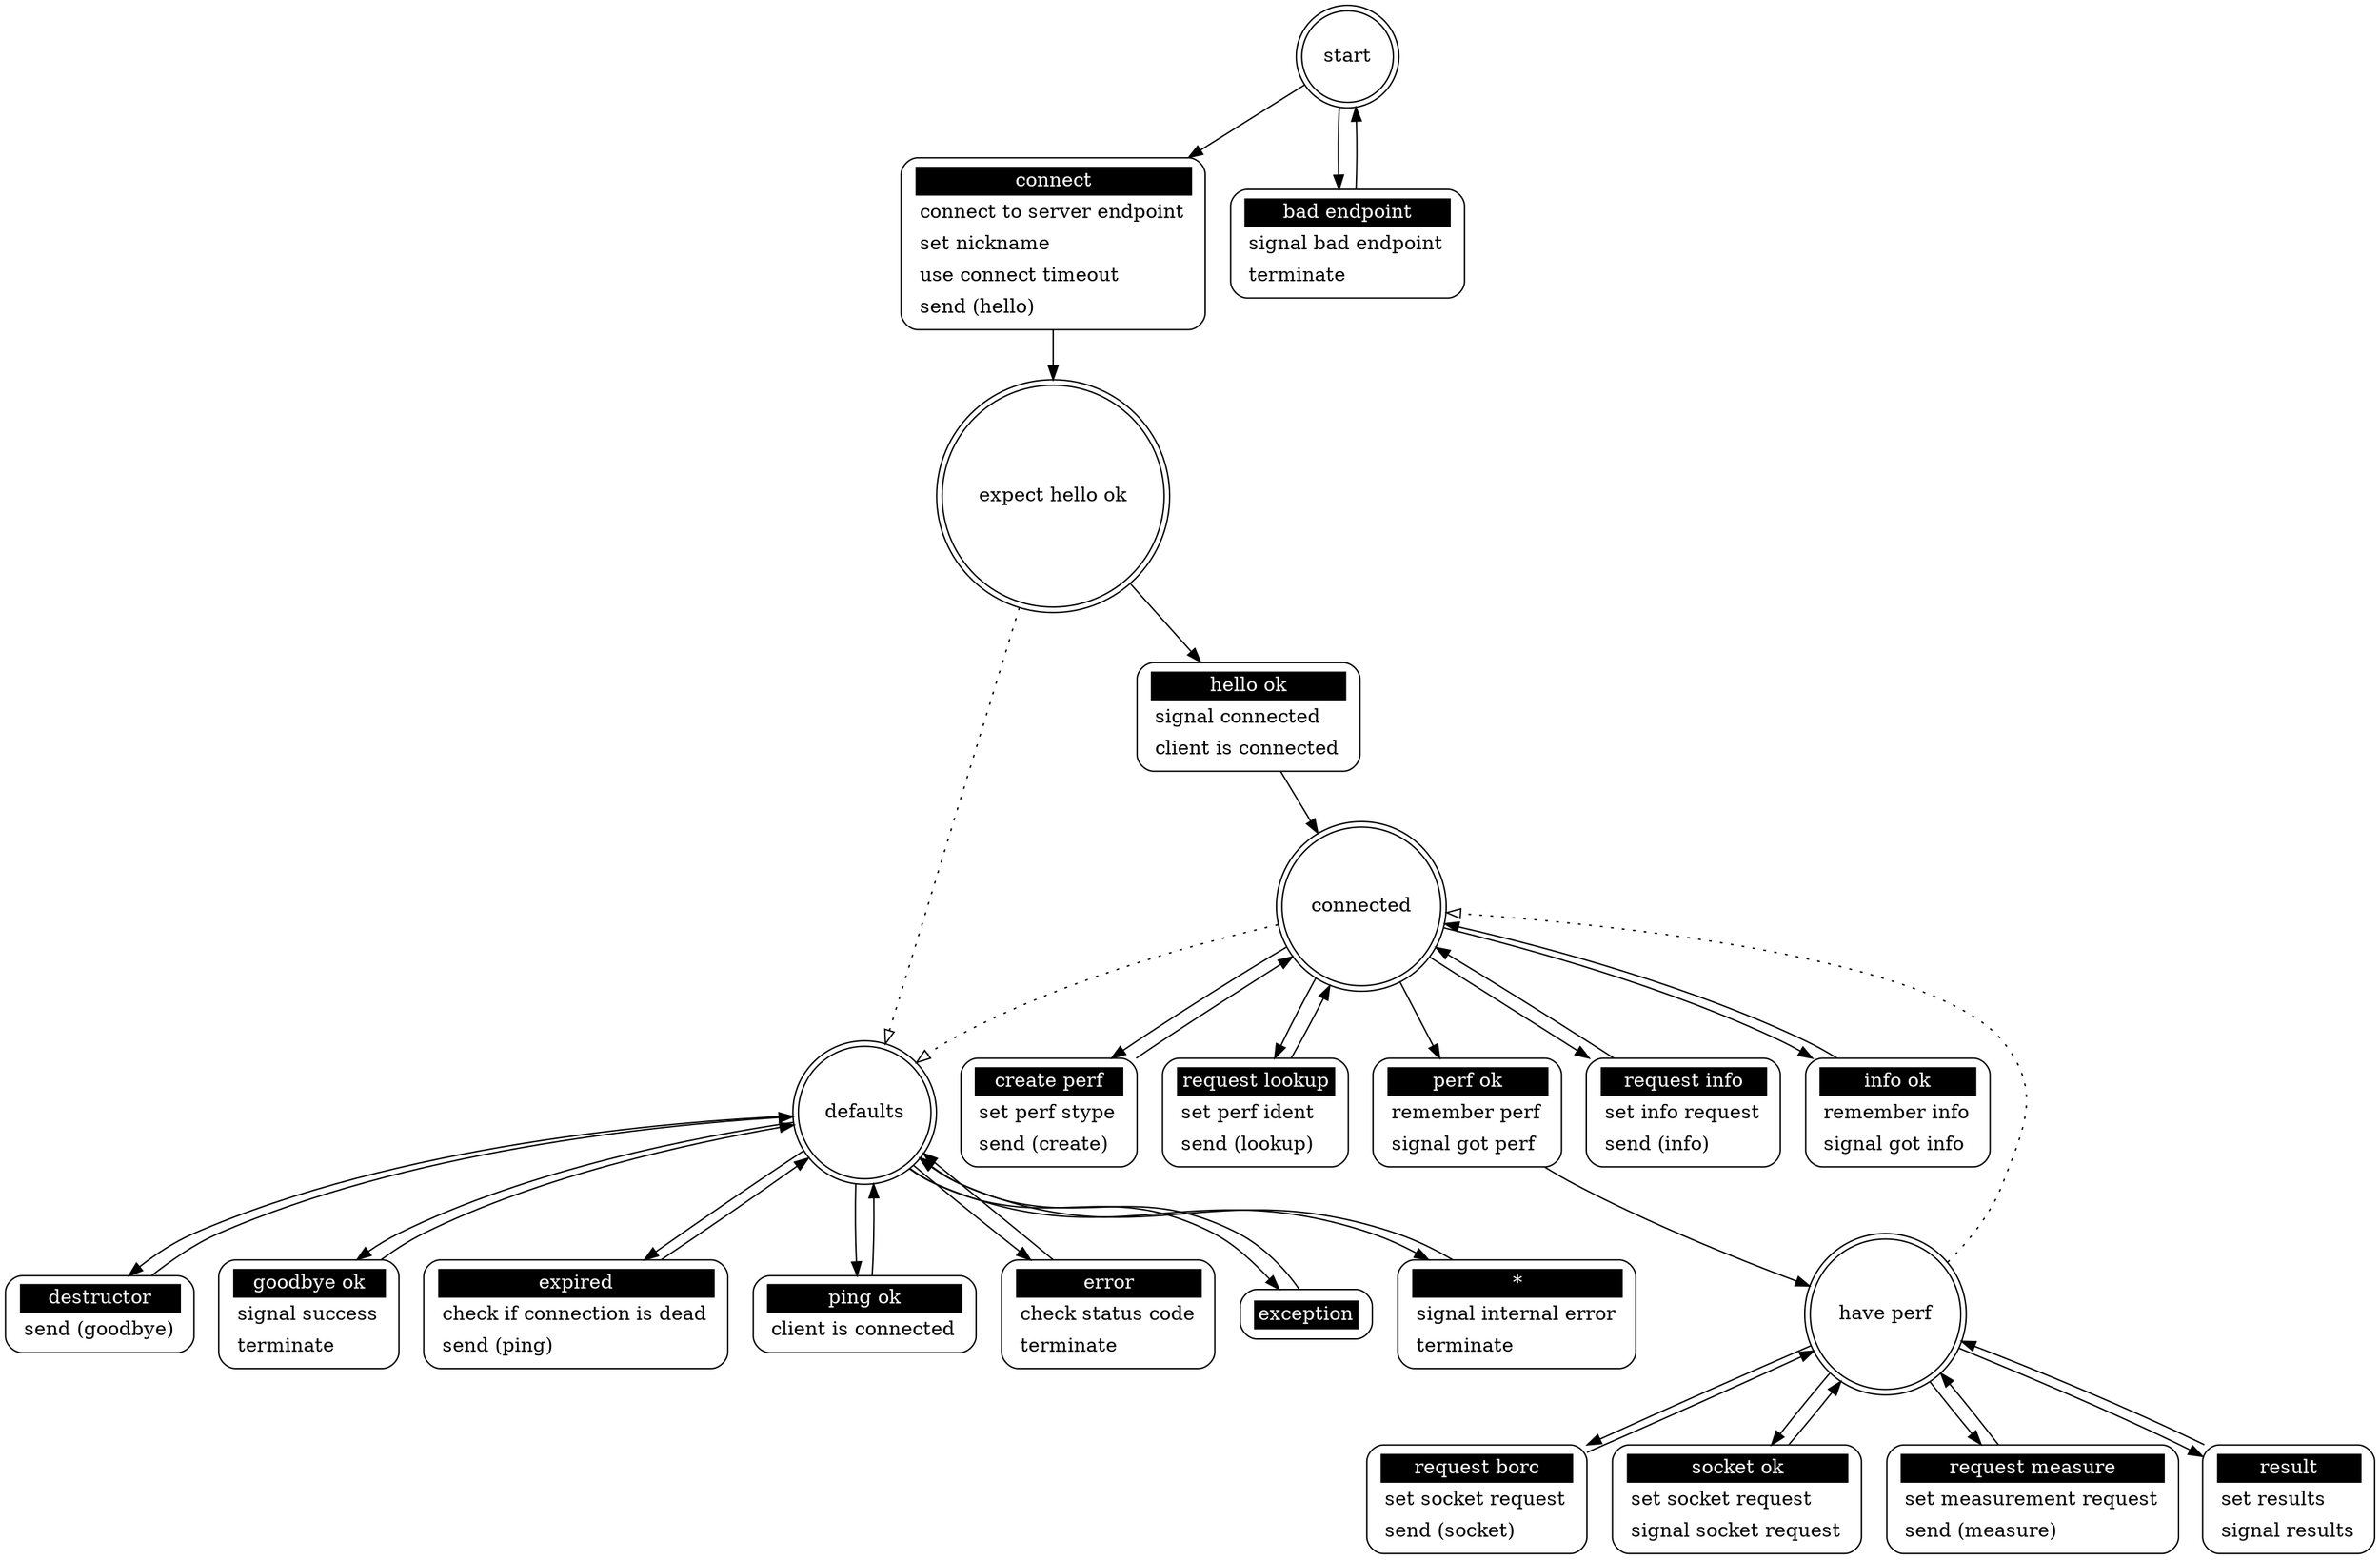 ## Automatically generated from zperf_client.xml by gsl
digraph "zperf_client" {
 "expect hello ok" -> "defaults" [style=dotted,arrowhead=empty]
 "connected" -> "defaults" [style=dotted,arrowhead=empty]
 "have perf" -> "connected" [style=dotted,arrowhead=empty]

 "start" [shape = "doublecircle"];
 "start connect" [shape = "Mrecord" style = solid label = <<table border="0" cellborder="0" cellpadding="3" bgcolor="white"><tr><td bgcolor="black" align="center" colspan="2"><font color="white">connect</font></td></tr><tr><td align="left" port="r3">connect to server endpoint</td></tr><tr><td align="left" port="r3">set nickname</td></tr><tr><td align="left" port="r3">use connect timeout</td></tr><tr><td align="left" port="r3">send (hello)</td></tr></table>>];
 "start" -> "start connect";
 "start connect" -> "expect hello ok";
 "start bad endpoint" [shape = "Mrecord" style = solid label = <<table border="0" cellborder="0" cellpadding="3" bgcolor="white"><tr><td bgcolor="black" align="center" colspan="2"><font color="white">bad endpoint</font></td></tr><tr><td align="left" port="r3">signal bad endpoint</td></tr><tr><td align="left" port="r3">terminate</td></tr></table>>];
 "start" -> "start bad endpoint";
 "start bad endpoint" -> "start";

 "expect hello ok" [shape = "doublecircle"];
 "expect hello ok hello ok" [shape = "Mrecord" style = solid label = <<table border="0" cellborder="0" cellpadding="3" bgcolor="white"><tr><td bgcolor="black" align="center" colspan="2"><font color="white">hello ok</font></td></tr><tr><td align="left" port="r3">signal connected</td></tr><tr><td align="left" port="r3">client is connected</td></tr></table>>];
 "expect hello ok" -> "expect hello ok hello ok";
 "expect hello ok hello ok" -> "connected";

 "connected" [shape = "doublecircle"];
 "connected create perf" [shape = "Mrecord" style = solid label = <<table border="0" cellborder="0" cellpadding="3" bgcolor="white"><tr><td bgcolor="black" align="center" colspan="2"><font color="white">create perf</font></td></tr><tr><td align="left" port="r3">set perf stype</td></tr><tr><td align="left" port="r3">send (create)</td></tr></table>>];
 "connected" -> "connected create perf";
 "connected create perf" -> "connected";
 "connected request lookup" [shape = "Mrecord" style = solid label = <<table border="0" cellborder="0" cellpadding="3" bgcolor="white"><tr><td bgcolor="black" align="center" colspan="2"><font color="white">request lookup</font></td></tr><tr><td align="left" port="r3">set perf ident</td></tr><tr><td align="left" port="r3">send (lookup)</td></tr></table>>];
 "connected" -> "connected request lookup";
 "connected request lookup" -> "connected";
 "connected perf ok" [shape = "Mrecord" style = solid label = <<table border="0" cellborder="0" cellpadding="3" bgcolor="white"><tr><td bgcolor="black" align="center" colspan="2"><font color="white">perf ok</font></td></tr><tr><td align="left" port="r3">remember perf</td></tr><tr><td align="left" port="r3">signal got perf</td></tr></table>>];
 "connected" -> "connected perf ok";
 "connected perf ok" -> "have perf";
 "connected request info" [shape = "Mrecord" style = solid label = <<table border="0" cellborder="0" cellpadding="3" bgcolor="white"><tr><td bgcolor="black" align="center" colspan="2"><font color="white">request info</font></td></tr><tr><td align="left" port="r3">set info request</td></tr><tr><td align="left" port="r3">send (info)</td></tr></table>>];
 "connected" -> "connected request info";
 "connected request info" -> "connected";
 "connected info ok" [shape = "Mrecord" style = solid label = <<table border="0" cellborder="0" cellpadding="3" bgcolor="white"><tr><td bgcolor="black" align="center" colspan="2"><font color="white">info ok</font></td></tr><tr><td align="left" port="r3">remember info</td></tr><tr><td align="left" port="r3">signal got info</td></tr></table>>];
 "connected" -> "connected info ok";
 "connected info ok" -> "connected";

 "have perf" [shape = "doublecircle"];
 "have perf request borc" [shape = "Mrecord" style = solid label = <<table border="0" cellborder="0" cellpadding="3" bgcolor="white"><tr><td bgcolor="black" align="center" colspan="2"><font color="white">request borc</font></td></tr><tr><td align="left" port="r3">set socket request</td></tr><tr><td align="left" port="r3">send (socket)</td></tr></table>>];
 "have perf" -> "have perf request borc";
 "have perf request borc" -> "have perf";
 "have perf socket ok" [shape = "Mrecord" style = solid label = <<table border="0" cellborder="0" cellpadding="3" bgcolor="white"><tr><td bgcolor="black" align="center" colspan="2"><font color="white">socket ok</font></td></tr><tr><td align="left" port="r3">set socket request</td></tr><tr><td align="left" port="r3">signal socket request</td></tr></table>>];
 "have perf" -> "have perf socket ok";
 "have perf socket ok" -> "have perf";
 "have perf request measure" [shape = "Mrecord" style = solid label = <<table border="0" cellborder="0" cellpadding="3" bgcolor="white"><tr><td bgcolor="black" align="center" colspan="2"><font color="white">request measure</font></td></tr><tr><td align="left" port="r3">set measurement request</td></tr><tr><td align="left" port="r3">send (measure)</td></tr></table>>];
 "have perf" -> "have perf request measure";
 "have perf request measure" -> "have perf";
 "have perf result" [shape = "Mrecord" style = solid label = <<table border="0" cellborder="0" cellpadding="3" bgcolor="white"><tr><td bgcolor="black" align="center" colspan="2"><font color="white">result</font></td></tr><tr><td align="left" port="r3">set results</td></tr><tr><td align="left" port="r3">signal results</td></tr></table>>];
 "have perf" -> "have perf result";
 "have perf result" -> "have perf";

 "defaults" [shape = "doublecircle"];
 "defaults destructor" [shape = "Mrecord" style = solid label = <<table border="0" cellborder="0" cellpadding="3" bgcolor="white"><tr><td bgcolor="black" align="center" colspan="2"><font color="white">destructor</font></td></tr><tr><td align="left" port="r3">send (goodbye)</td></tr></table>>];
 "defaults" -> "defaults destructor";
 "defaults destructor" -> "defaults";
 "defaults goodbye ok" [shape = "Mrecord" style = solid label = <<table border="0" cellborder="0" cellpadding="3" bgcolor="white"><tr><td bgcolor="black" align="center" colspan="2"><font color="white">goodbye ok</font></td></tr><tr><td align="left" port="r3">signal success</td></tr><tr><td align="left" port="r3">terminate</td></tr></table>>];
 "defaults" -> "defaults goodbye ok";
 "defaults goodbye ok" -> "defaults";
 "defaults expired" [shape = "Mrecord" style = solid label = <<table border="0" cellborder="0" cellpadding="3" bgcolor="white"><tr><td bgcolor="black" align="center" colspan="2"><font color="white">expired</font></td></tr><tr><td align="left" port="r3">check if connection is dead</td></tr><tr><td align="left" port="r3">send (ping)</td></tr></table>>];
 "defaults" -> "defaults expired";
 "defaults expired" -> "defaults";
 "defaults ping ok" [shape = "Mrecord" style = solid label = <<table border="0" cellborder="0" cellpadding="3" bgcolor="white"><tr><td bgcolor="black" align="center" colspan="2"><font color="white">ping ok</font></td></tr><tr><td align="left" port="r3">client is connected</td></tr></table>>];
 "defaults" -> "defaults ping ok";
 "defaults ping ok" -> "defaults";
 "defaults error" [shape = "Mrecord" style = solid label = <<table border="0" cellborder="0" cellpadding="3" bgcolor="white"><tr><td bgcolor="black" align="center" colspan="2"><font color="white">error</font></td></tr><tr><td align="left" port="r3">check status code</td></tr><tr><td align="left" port="r3">terminate</td></tr></table>>];
 "defaults" -> "defaults error";
 "defaults error" -> "defaults";
 "defaults exception" [shape = "Mrecord" style = solid label = <<table border="0" cellborder="0" cellpadding="3" bgcolor="white"><tr><td bgcolor="black" align="center" colspan="2"><font color="white">exception</font></td></tr></table>>];
 "defaults" -> "defaults exception";
 "defaults exception" -> "defaults";
 "defaults *" [shape = "Mrecord" style = solid label = <<table border="0" cellborder="0" cellpadding="3" bgcolor="white"><tr><td bgcolor="black" align="center" colspan="2"><font color="white">*</font></td></tr><tr><td align="left" port="r3">signal internal error</td></tr><tr><td align="left" port="r3">terminate</td></tr></table>>];
 "defaults" -> "defaults *";
 "defaults *" -> "defaults";
}
